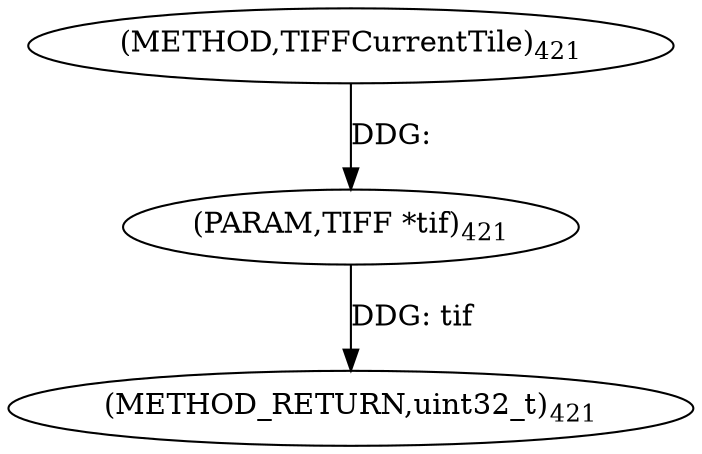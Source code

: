 digraph "TIFFCurrentTile" {  
"8747" [label = <(METHOD,TIFFCurrentTile)<SUB>421</SUB>> ]
"8749" [label = <(METHOD_RETURN,uint32_t)<SUB>421</SUB>> ]
"8748" [label = <(PARAM,TIFF *tif)<SUB>421</SUB>> ]
  "8748" -> "8749"  [ label = "DDG: tif"] 
  "8747" -> "8748"  [ label = "DDG: "] 
}
